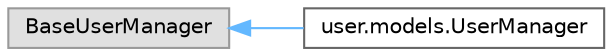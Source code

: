digraph "Graphical Class Hierarchy"
{
 // INTERACTIVE_SVG=YES
 // LATEX_PDF_SIZE
  bgcolor="transparent";
  edge [fontname=Helvetica,fontsize=10,labelfontname=Helvetica,labelfontsize=10];
  node [fontname=Helvetica,fontsize=10,shape=box,height=0.2,width=0.4];
  rankdir="LR";
  Node0 [label="BaseUserManager",height=0.2,width=0.4,color="grey60", fillcolor="#E0E0E0", style="filled",tooltip=" "];
  Node0 -> Node1 [dir="back",color="steelblue1",style="solid"];
  Node1 [label="user.models.UserManager",height=0.2,width=0.4,color="grey40", fillcolor="white", style="filled",URL="$classuser_1_1models_1_1_user_manager.html",tooltip=" "];
}
